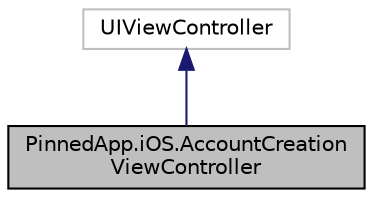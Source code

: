 digraph "PinnedApp.iOS.AccountCreationViewController"
{
  edge [fontname="Helvetica",fontsize="10",labelfontname="Helvetica",labelfontsize="10"];
  node [fontname="Helvetica",fontsize="10",shape=record];
  Node0 [label="PinnedApp.iOS.AccountCreation\lViewController",height=0.2,width=0.4,color="black", fillcolor="grey75", style="filled", fontcolor="black"];
  Node1 -> Node0 [dir="back",color="midnightblue",fontsize="10",style="solid"];
  Node1 [label="UIViewController",height=0.2,width=0.4,color="grey75", fillcolor="white", style="filled"];
}
